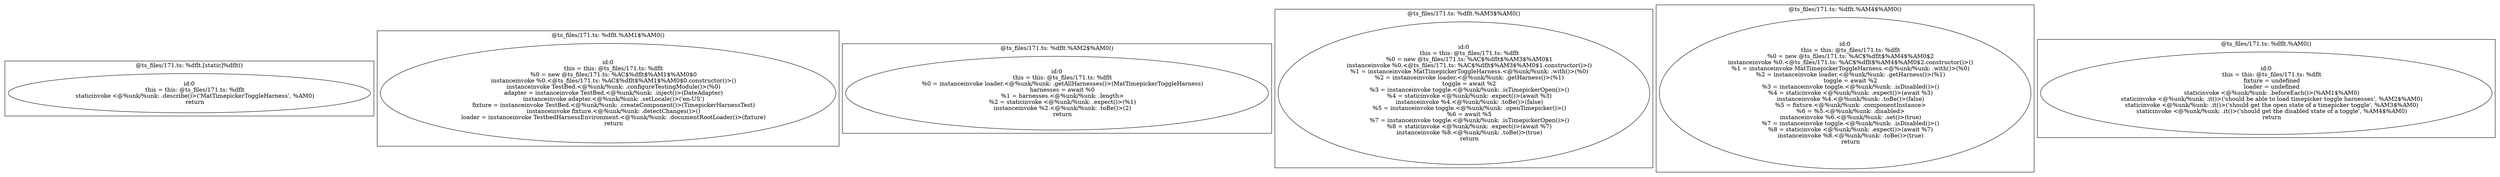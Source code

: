 digraph "171.ts" {
subgraph "cluster_@ts_files/171.ts: %dflt.[static]%dflt()" {
  label="@ts_files/171.ts: %dflt.[static]%dflt()";
  Node33730 [label="id:0
      this = this: @ts_files/171.ts: %dflt
      staticinvoke <@%unk/%unk: .describe()>('MatTimepickerToggleHarness', %AM0)
      return"];
}
subgraph "cluster_@ts_files/171.ts: %dflt.%AM1$%AM0()" {
  label="@ts_files/171.ts: %dflt.%AM1$%AM0()";
  Node25690 [label="id:0
      this = this: @ts_files/171.ts: %dflt
      %0 = new @ts_files/171.ts: %AC$%dflt$%AM1$%AM0$0
      instanceinvoke %0.<@ts_files/171.ts: %AC$%dflt$%AM1$%AM0$0.constructor()>()
      instanceinvoke TestBed.<@%unk/%unk: .configureTestingModule()>(%0)
      adapter = instanceinvoke TestBed.<@%unk/%unk: .inject()>(DateAdapter)
      instanceinvoke adapter.<@%unk/%unk: .setLocale()>('en-US')
      fixture = instanceinvoke TestBed.<@%unk/%unk: .createComponent()>(TimepickerHarnessTest)
      instanceinvoke fixture.<@%unk/%unk: .detectChanges()>()
      loader = instanceinvoke TestbedHarnessEnvironment.<@%unk/%unk: .documentRootLoader()>(fixture)
      return"];
}
subgraph "cluster_@ts_files/171.ts: %dflt.%AM2$%AM0()" {
  label="@ts_files/171.ts: %dflt.%AM2$%AM0()";
  Node25700 [label="id:0
      this = this: @ts_files/171.ts: %dflt
      %0 = instanceinvoke loader.<@%unk/%unk: .getAllHarnesses()>(MatTimepickerToggleHarness)
      harnesses = await %0
      %1 = harnesses.<@%unk/%unk: .length>
      %2 = staticinvoke <@%unk/%unk: .expect()>(%1)
      instanceinvoke %2.<@%unk/%unk: .toBe()>(2)
      return"];
}
subgraph "cluster_@ts_files/171.ts: %dflt.%AM3$%AM0()" {
  label="@ts_files/171.ts: %dflt.%AM3$%AM0()";
  Node25710 [label="id:0
      this = this: @ts_files/171.ts: %dflt
      %0 = new @ts_files/171.ts: %AC$%dflt$%AM3$%AM0$1
      instanceinvoke %0.<@ts_files/171.ts: %AC$%dflt$%AM3$%AM0$1.constructor()>()
      %1 = instanceinvoke MatTimepickerToggleHarness.<@%unk/%unk: .with()>(%0)
      %2 = instanceinvoke loader.<@%unk/%unk: .getHarness()>(%1)
      toggle = await %2
      %3 = instanceinvoke toggle.<@%unk/%unk: .isTimepickerOpen()>()
      %4 = staticinvoke <@%unk/%unk: .expect()>(await %3)
      instanceinvoke %4.<@%unk/%unk: .toBe()>(false)
      %5 = instanceinvoke toggle.<@%unk/%unk: .openTimepicker()>()
      %6 = await %5
      %7 = instanceinvoke toggle.<@%unk/%unk: .isTimepickerOpen()>()
      %8 = staticinvoke <@%unk/%unk: .expect()>(await %7)
      instanceinvoke %8.<@%unk/%unk: .toBe()>(true)
      return"];
}
subgraph "cluster_@ts_files/171.ts: %dflt.%AM4$%AM0()" {
  label="@ts_files/171.ts: %dflt.%AM4$%AM0()";
  Node25720 [label="id:0
      this = this: @ts_files/171.ts: %dflt
      %0 = new @ts_files/171.ts: %AC$%dflt$%AM4$%AM0$2
      instanceinvoke %0.<@ts_files/171.ts: %AC$%dflt$%AM4$%AM0$2.constructor()>()
      %1 = instanceinvoke MatTimepickerToggleHarness.<@%unk/%unk: .with()>(%0)
      %2 = instanceinvoke loader.<@%unk/%unk: .getHarness()>(%1)
      toggle = await %2
      %3 = instanceinvoke toggle.<@%unk/%unk: .isDisabled()>()
      %4 = staticinvoke <@%unk/%unk: .expect()>(await %3)
      instanceinvoke %4.<@%unk/%unk: .toBe()>(false)
      %5 = fixture.<@%unk/%unk: .componentInstance>
      %6 = %5.<@%unk/%unk: .disabled>
      instanceinvoke %6.<@%unk/%unk: .set()>(true)
      %7 = instanceinvoke toggle.<@%unk/%unk: .isDisabled()>()
      %8 = staticinvoke <@%unk/%unk: .expect()>(await %7)
      instanceinvoke %8.<@%unk/%unk: .toBe()>(true)
      return"];
}
subgraph "cluster_@ts_files/171.ts: %dflt.%AM0()" {
  label="@ts_files/171.ts: %dflt.%AM0()";
  Node23050 [label="id:0
      this = this: @ts_files/171.ts: %dflt
      fixture = undefined
      loader = undefined
      staticinvoke <@%unk/%unk: .beforeEach()>(%AM1$%AM0)
      staticinvoke <@%unk/%unk: .it()>('should be able to load timepicker toggle harnesses', %AM2$%AM0)
      staticinvoke <@%unk/%unk: .it()>('should get the open state of a timepicker toggle', %AM3$%AM0)
      staticinvoke <@%unk/%unk: .it()>('should get the disabled state of a toggle', %AM4$%AM0)
      return"];
}
}
